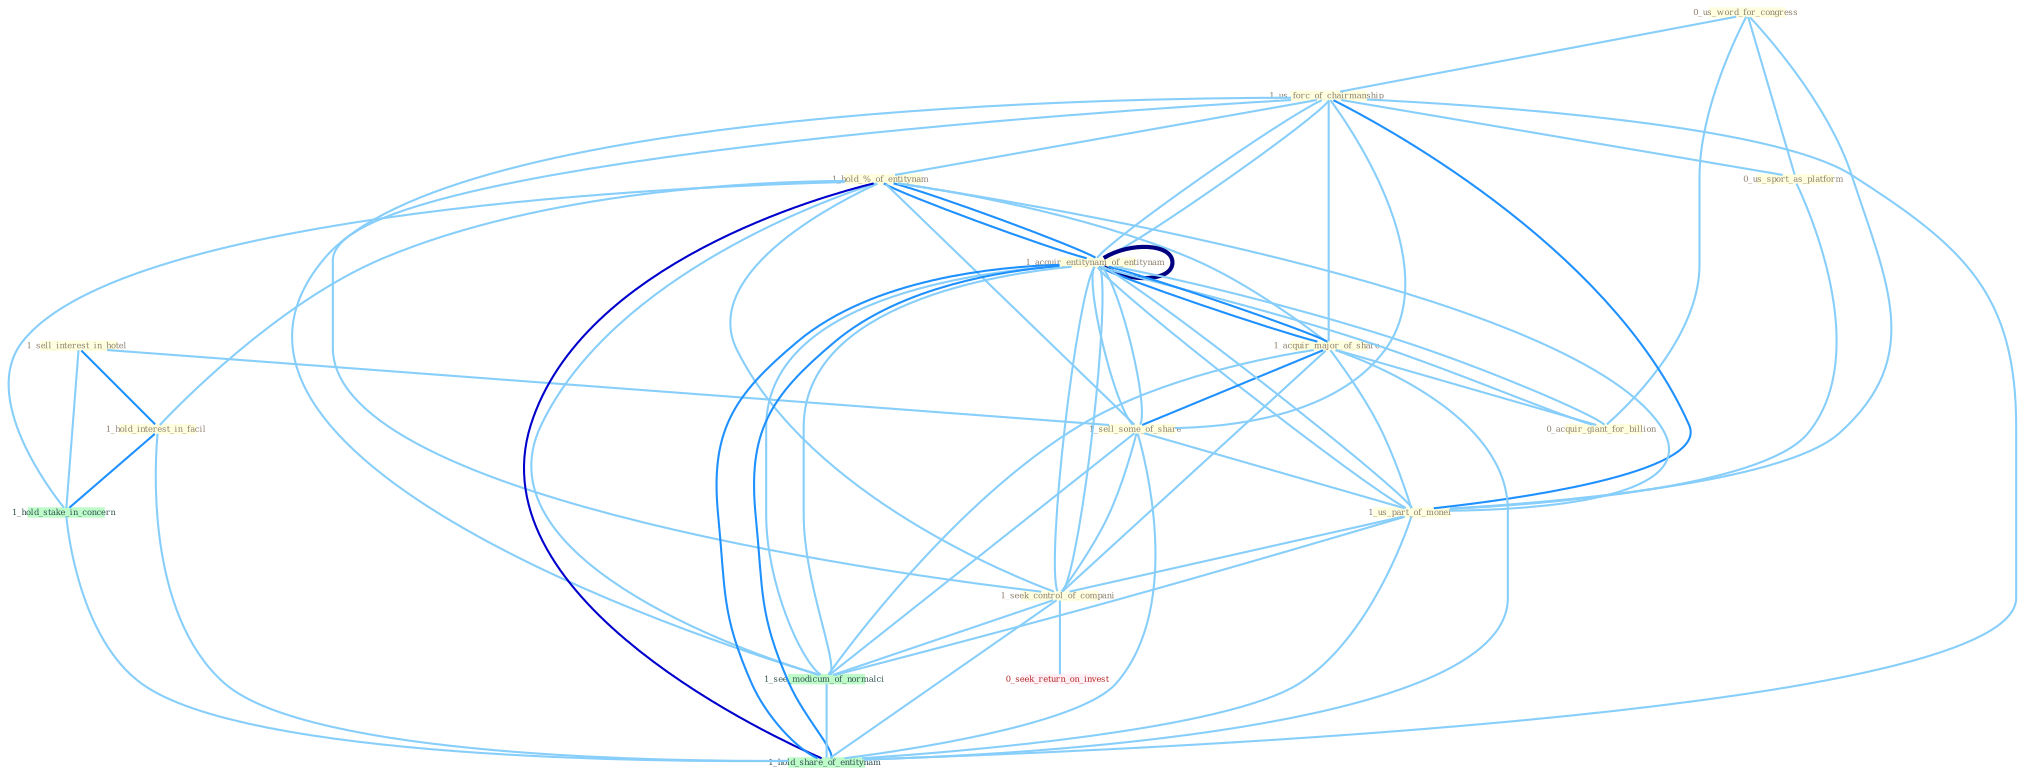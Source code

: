 Graph G{ 
    node
    [shape=polygon,style=filled,width=.5,height=.06,color="#BDFCC9",fixedsize=true,fontsize=4,
    fontcolor="#2f4f4f"];
    {node
    [color="#ffffe0", fontcolor="#8b7d6b"] "0_us_word_for_congress " "1_sell_interest_in_hotel " "1_us_forc_of_chairmanship " "1_hold_%_of_entitynam " "1_acquir_entitynam_of_entitynam " "1_hold_interest_in_facil " "1_acquir_major_of_share " "0_acquir_giant_for_billion " "1_sell_some_of_share " "0_us_sport_as_platform " "1_us_part_of_monei " "1_seek_control_of_compani "}
{node [color="#fff0f5", fontcolor="#b22222"] "0_seek_return_on_invest "}
edge [color="#B0E2FF"];

	"0_us_word_for_congress " -- "1_us_forc_of_chairmanship " [w="1", color="#87cefa" ];
	"0_us_word_for_congress " -- "0_acquir_giant_for_billion " [w="1", color="#87cefa" ];
	"0_us_word_for_congress " -- "0_us_sport_as_platform " [w="1", color="#87cefa" ];
	"0_us_word_for_congress " -- "1_us_part_of_monei " [w="1", color="#87cefa" ];
	"1_sell_interest_in_hotel " -- "1_hold_interest_in_facil " [w="2", color="#1e90ff" , len=0.8];
	"1_sell_interest_in_hotel " -- "1_sell_some_of_share " [w="1", color="#87cefa" ];
	"1_sell_interest_in_hotel " -- "1_hold_stake_in_concern " [w="1", color="#87cefa" ];
	"1_us_forc_of_chairmanship " -- "1_hold_%_of_entitynam " [w="1", color="#87cefa" ];
	"1_us_forc_of_chairmanship " -- "1_acquir_entitynam_of_entitynam " [w="1", color="#87cefa" ];
	"1_us_forc_of_chairmanship " -- "1_acquir_major_of_share " [w="1", color="#87cefa" ];
	"1_us_forc_of_chairmanship " -- "1_sell_some_of_share " [w="1", color="#87cefa" ];
	"1_us_forc_of_chairmanship " -- "0_us_sport_as_platform " [w="1", color="#87cefa" ];
	"1_us_forc_of_chairmanship " -- "1_us_part_of_monei " [w="2", color="#1e90ff" , len=0.8];
	"1_us_forc_of_chairmanship " -- "1_seek_control_of_compani " [w="1", color="#87cefa" ];
	"1_us_forc_of_chairmanship " -- "1_see_modicum_of_normalci " [w="1", color="#87cefa" ];
	"1_us_forc_of_chairmanship " -- "1_acquir_entitynam_of_entitynam " [w="1", color="#87cefa" ];
	"1_us_forc_of_chairmanship " -- "1_hold_share_of_entitynam " [w="1", color="#87cefa" ];
	"1_hold_%_of_entitynam " -- "1_acquir_entitynam_of_entitynam " [w="2", color="#1e90ff" , len=0.8];
	"1_hold_%_of_entitynam " -- "1_hold_interest_in_facil " [w="1", color="#87cefa" ];
	"1_hold_%_of_entitynam " -- "1_acquir_major_of_share " [w="1", color="#87cefa" ];
	"1_hold_%_of_entitynam " -- "1_sell_some_of_share " [w="1", color="#87cefa" ];
	"1_hold_%_of_entitynam " -- "1_us_part_of_monei " [w="1", color="#87cefa" ];
	"1_hold_%_of_entitynam " -- "1_seek_control_of_compani " [w="1", color="#87cefa" ];
	"1_hold_%_of_entitynam " -- "1_hold_stake_in_concern " [w="1", color="#87cefa" ];
	"1_hold_%_of_entitynam " -- "1_see_modicum_of_normalci " [w="1", color="#87cefa" ];
	"1_hold_%_of_entitynam " -- "1_acquir_entitynam_of_entitynam " [w="2", color="#1e90ff" , len=0.8];
	"1_hold_%_of_entitynam " -- "1_hold_share_of_entitynam " [w="3", color="#0000cd" , len=0.6];
	"1_acquir_entitynam_of_entitynam " -- "1_acquir_major_of_share " [w="2", color="#1e90ff" , len=0.8];
	"1_acquir_entitynam_of_entitynam " -- "0_acquir_giant_for_billion " [w="1", color="#87cefa" ];
	"1_acquir_entitynam_of_entitynam " -- "1_sell_some_of_share " [w="1", color="#87cefa" ];
	"1_acquir_entitynam_of_entitynam " -- "1_us_part_of_monei " [w="1", color="#87cefa" ];
	"1_acquir_entitynam_of_entitynam " -- "1_seek_control_of_compani " [w="1", color="#87cefa" ];
	"1_acquir_entitynam_of_entitynam " -- "1_see_modicum_of_normalci " [w="1", color="#87cefa" ];
	"1_acquir_entitynam_of_entitynam " -- "1_acquir_entitynam_of_entitynam " [w="4", style=bold, color="#000080", len=0.4];
	"1_acquir_entitynam_of_entitynam " -- "1_hold_share_of_entitynam " [w="2", color="#1e90ff" , len=0.8];
	"1_hold_interest_in_facil " -- "1_hold_stake_in_concern " [w="2", color="#1e90ff" , len=0.8];
	"1_hold_interest_in_facil " -- "1_hold_share_of_entitynam " [w="1", color="#87cefa" ];
	"1_acquir_major_of_share " -- "0_acquir_giant_for_billion " [w="1", color="#87cefa" ];
	"1_acquir_major_of_share " -- "1_sell_some_of_share " [w="2", color="#1e90ff" , len=0.8];
	"1_acquir_major_of_share " -- "1_us_part_of_monei " [w="1", color="#87cefa" ];
	"1_acquir_major_of_share " -- "1_seek_control_of_compani " [w="1", color="#87cefa" ];
	"1_acquir_major_of_share " -- "1_see_modicum_of_normalci " [w="1", color="#87cefa" ];
	"1_acquir_major_of_share " -- "1_acquir_entitynam_of_entitynam " [w="2", color="#1e90ff" , len=0.8];
	"1_acquir_major_of_share " -- "1_hold_share_of_entitynam " [w="1", color="#87cefa" ];
	"0_acquir_giant_for_billion " -- "1_acquir_entitynam_of_entitynam " [w="1", color="#87cefa" ];
	"1_sell_some_of_share " -- "1_us_part_of_monei " [w="1", color="#87cefa" ];
	"1_sell_some_of_share " -- "1_seek_control_of_compani " [w="1", color="#87cefa" ];
	"1_sell_some_of_share " -- "1_see_modicum_of_normalci " [w="1", color="#87cefa" ];
	"1_sell_some_of_share " -- "1_acquir_entitynam_of_entitynam " [w="1", color="#87cefa" ];
	"1_sell_some_of_share " -- "1_hold_share_of_entitynam " [w="1", color="#87cefa" ];
	"0_us_sport_as_platform " -- "1_us_part_of_monei " [w="1", color="#87cefa" ];
	"1_us_part_of_monei " -- "1_seek_control_of_compani " [w="1", color="#87cefa" ];
	"1_us_part_of_monei " -- "1_see_modicum_of_normalci " [w="1", color="#87cefa" ];
	"1_us_part_of_monei " -- "1_acquir_entitynam_of_entitynam " [w="1", color="#87cefa" ];
	"1_us_part_of_monei " -- "1_hold_share_of_entitynam " [w="1", color="#87cefa" ];
	"1_seek_control_of_compani " -- "0_seek_return_on_invest " [w="1", color="#87cefa" ];
	"1_seek_control_of_compani " -- "1_see_modicum_of_normalci " [w="1", color="#87cefa" ];
	"1_seek_control_of_compani " -- "1_acquir_entitynam_of_entitynam " [w="1", color="#87cefa" ];
	"1_seek_control_of_compani " -- "1_hold_share_of_entitynam " [w="1", color="#87cefa" ];
	"1_hold_stake_in_concern " -- "1_hold_share_of_entitynam " [w="1", color="#87cefa" ];
	"1_see_modicum_of_normalci " -- "1_acquir_entitynam_of_entitynam " [w="1", color="#87cefa" ];
	"1_see_modicum_of_normalci " -- "1_hold_share_of_entitynam " [w="1", color="#87cefa" ];
	"1_acquir_entitynam_of_entitynam " -- "1_hold_share_of_entitynam " [w="2", color="#1e90ff" , len=0.8];
}